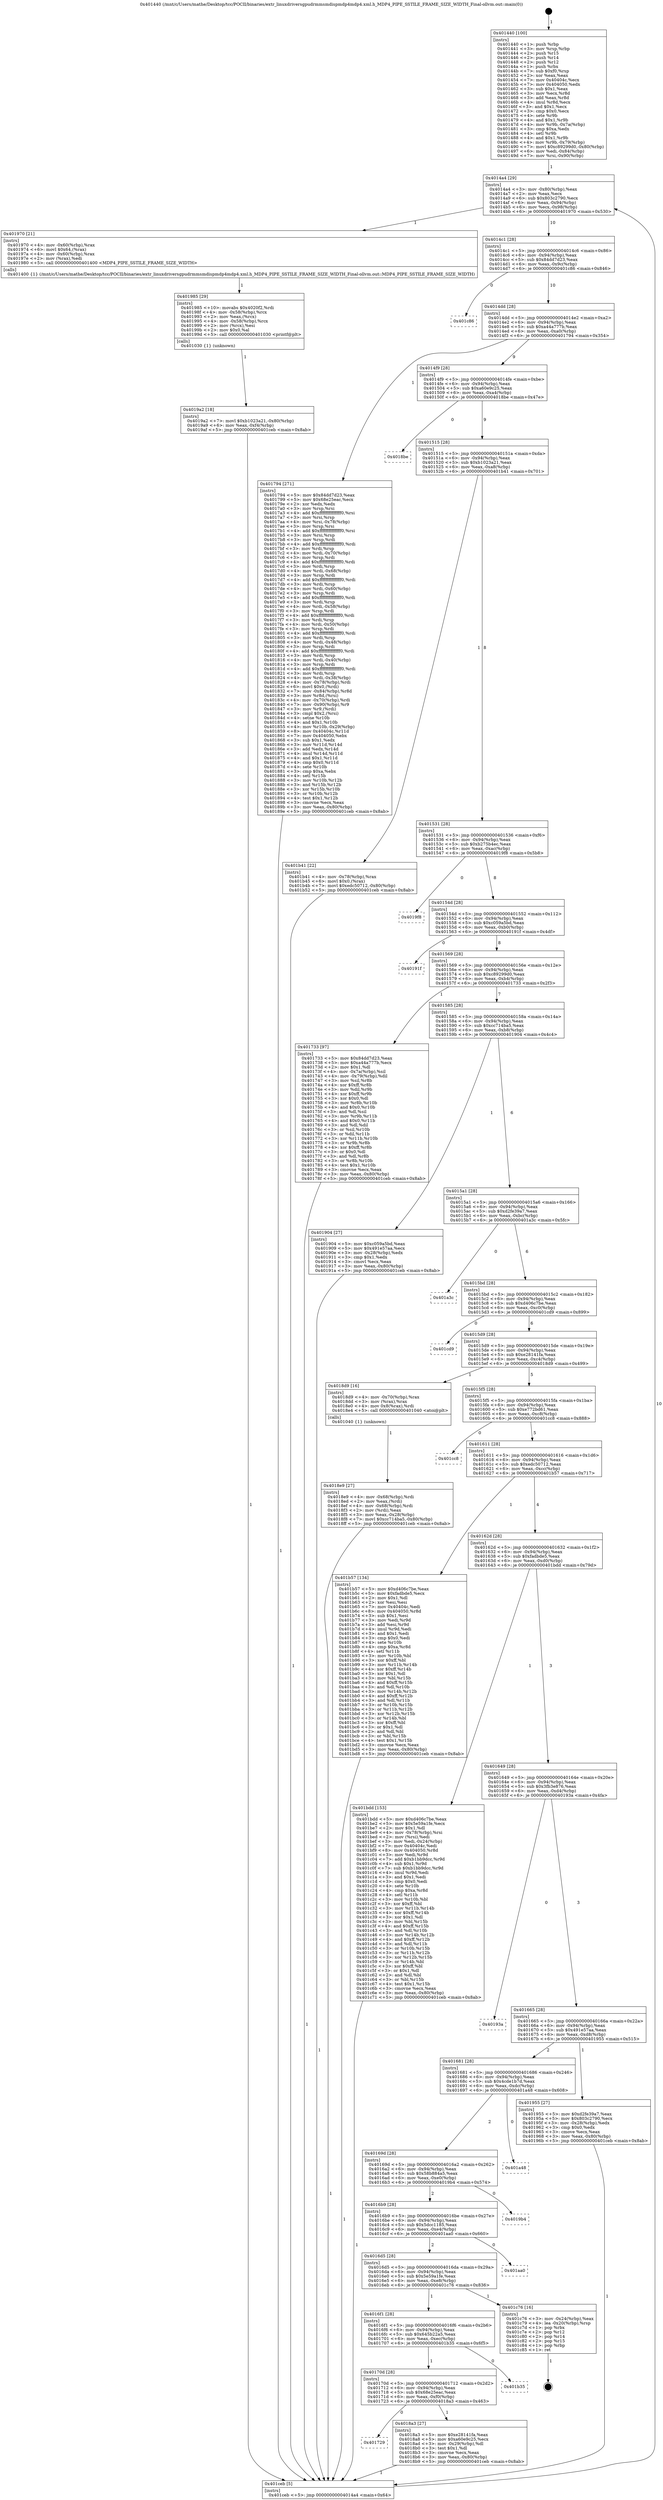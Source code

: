 digraph "0x401440" {
  label = "0x401440 (/mnt/c/Users/mathe/Desktop/tcc/POCII/binaries/extr_linuxdriversgpudrmmsmdispmdp4mdp4.xml.h_MDP4_PIPE_SSTILE_FRAME_SIZE_WIDTH_Final-ollvm.out::main(0))"
  labelloc = "t"
  node[shape=record]

  Entry [label="",width=0.3,height=0.3,shape=circle,fillcolor=black,style=filled]
  "0x4014a4" [label="{
     0x4014a4 [29]\l
     | [instrs]\l
     &nbsp;&nbsp;0x4014a4 \<+3\>: mov -0x80(%rbp),%eax\l
     &nbsp;&nbsp;0x4014a7 \<+2\>: mov %eax,%ecx\l
     &nbsp;&nbsp;0x4014a9 \<+6\>: sub $0x803c2790,%ecx\l
     &nbsp;&nbsp;0x4014af \<+6\>: mov %eax,-0x94(%rbp)\l
     &nbsp;&nbsp;0x4014b5 \<+6\>: mov %ecx,-0x98(%rbp)\l
     &nbsp;&nbsp;0x4014bb \<+6\>: je 0000000000401970 \<main+0x530\>\l
  }"]
  "0x401970" [label="{
     0x401970 [21]\l
     | [instrs]\l
     &nbsp;&nbsp;0x401970 \<+4\>: mov -0x60(%rbp),%rax\l
     &nbsp;&nbsp;0x401974 \<+6\>: movl $0x64,(%rax)\l
     &nbsp;&nbsp;0x40197a \<+4\>: mov -0x60(%rbp),%rax\l
     &nbsp;&nbsp;0x40197e \<+2\>: mov (%rax),%edi\l
     &nbsp;&nbsp;0x401980 \<+5\>: call 0000000000401400 \<MDP4_PIPE_SSTILE_FRAME_SIZE_WIDTH\>\l
     | [calls]\l
     &nbsp;&nbsp;0x401400 \{1\} (/mnt/c/Users/mathe/Desktop/tcc/POCII/binaries/extr_linuxdriversgpudrmmsmdispmdp4mdp4.xml.h_MDP4_PIPE_SSTILE_FRAME_SIZE_WIDTH_Final-ollvm.out::MDP4_PIPE_SSTILE_FRAME_SIZE_WIDTH)\l
  }"]
  "0x4014c1" [label="{
     0x4014c1 [28]\l
     | [instrs]\l
     &nbsp;&nbsp;0x4014c1 \<+5\>: jmp 00000000004014c6 \<main+0x86\>\l
     &nbsp;&nbsp;0x4014c6 \<+6\>: mov -0x94(%rbp),%eax\l
     &nbsp;&nbsp;0x4014cc \<+5\>: sub $0x84dd7d23,%eax\l
     &nbsp;&nbsp;0x4014d1 \<+6\>: mov %eax,-0x9c(%rbp)\l
     &nbsp;&nbsp;0x4014d7 \<+6\>: je 0000000000401c86 \<main+0x846\>\l
  }"]
  Exit [label="",width=0.3,height=0.3,shape=circle,fillcolor=black,style=filled,peripheries=2]
  "0x401c86" [label="{
     0x401c86\l
  }", style=dashed]
  "0x4014dd" [label="{
     0x4014dd [28]\l
     | [instrs]\l
     &nbsp;&nbsp;0x4014dd \<+5\>: jmp 00000000004014e2 \<main+0xa2\>\l
     &nbsp;&nbsp;0x4014e2 \<+6\>: mov -0x94(%rbp),%eax\l
     &nbsp;&nbsp;0x4014e8 \<+5\>: sub $0xa44a777b,%eax\l
     &nbsp;&nbsp;0x4014ed \<+6\>: mov %eax,-0xa0(%rbp)\l
     &nbsp;&nbsp;0x4014f3 \<+6\>: je 0000000000401794 \<main+0x354\>\l
  }"]
  "0x4019a2" [label="{
     0x4019a2 [18]\l
     | [instrs]\l
     &nbsp;&nbsp;0x4019a2 \<+7\>: movl $0xb1023a21,-0x80(%rbp)\l
     &nbsp;&nbsp;0x4019a9 \<+6\>: mov %eax,-0xf4(%rbp)\l
     &nbsp;&nbsp;0x4019af \<+5\>: jmp 0000000000401ceb \<main+0x8ab\>\l
  }"]
  "0x401794" [label="{
     0x401794 [271]\l
     | [instrs]\l
     &nbsp;&nbsp;0x401794 \<+5\>: mov $0x84dd7d23,%eax\l
     &nbsp;&nbsp;0x401799 \<+5\>: mov $0x68e25eac,%ecx\l
     &nbsp;&nbsp;0x40179e \<+2\>: xor %edx,%edx\l
     &nbsp;&nbsp;0x4017a0 \<+3\>: mov %rsp,%rsi\l
     &nbsp;&nbsp;0x4017a3 \<+4\>: add $0xfffffffffffffff0,%rsi\l
     &nbsp;&nbsp;0x4017a7 \<+3\>: mov %rsi,%rsp\l
     &nbsp;&nbsp;0x4017aa \<+4\>: mov %rsi,-0x78(%rbp)\l
     &nbsp;&nbsp;0x4017ae \<+3\>: mov %rsp,%rsi\l
     &nbsp;&nbsp;0x4017b1 \<+4\>: add $0xfffffffffffffff0,%rsi\l
     &nbsp;&nbsp;0x4017b5 \<+3\>: mov %rsi,%rsp\l
     &nbsp;&nbsp;0x4017b8 \<+3\>: mov %rsp,%rdi\l
     &nbsp;&nbsp;0x4017bb \<+4\>: add $0xfffffffffffffff0,%rdi\l
     &nbsp;&nbsp;0x4017bf \<+3\>: mov %rdi,%rsp\l
     &nbsp;&nbsp;0x4017c2 \<+4\>: mov %rdi,-0x70(%rbp)\l
     &nbsp;&nbsp;0x4017c6 \<+3\>: mov %rsp,%rdi\l
     &nbsp;&nbsp;0x4017c9 \<+4\>: add $0xfffffffffffffff0,%rdi\l
     &nbsp;&nbsp;0x4017cd \<+3\>: mov %rdi,%rsp\l
     &nbsp;&nbsp;0x4017d0 \<+4\>: mov %rdi,-0x68(%rbp)\l
     &nbsp;&nbsp;0x4017d4 \<+3\>: mov %rsp,%rdi\l
     &nbsp;&nbsp;0x4017d7 \<+4\>: add $0xfffffffffffffff0,%rdi\l
     &nbsp;&nbsp;0x4017db \<+3\>: mov %rdi,%rsp\l
     &nbsp;&nbsp;0x4017de \<+4\>: mov %rdi,-0x60(%rbp)\l
     &nbsp;&nbsp;0x4017e2 \<+3\>: mov %rsp,%rdi\l
     &nbsp;&nbsp;0x4017e5 \<+4\>: add $0xfffffffffffffff0,%rdi\l
     &nbsp;&nbsp;0x4017e9 \<+3\>: mov %rdi,%rsp\l
     &nbsp;&nbsp;0x4017ec \<+4\>: mov %rdi,-0x58(%rbp)\l
     &nbsp;&nbsp;0x4017f0 \<+3\>: mov %rsp,%rdi\l
     &nbsp;&nbsp;0x4017f3 \<+4\>: add $0xfffffffffffffff0,%rdi\l
     &nbsp;&nbsp;0x4017f7 \<+3\>: mov %rdi,%rsp\l
     &nbsp;&nbsp;0x4017fa \<+4\>: mov %rdi,-0x50(%rbp)\l
     &nbsp;&nbsp;0x4017fe \<+3\>: mov %rsp,%rdi\l
     &nbsp;&nbsp;0x401801 \<+4\>: add $0xfffffffffffffff0,%rdi\l
     &nbsp;&nbsp;0x401805 \<+3\>: mov %rdi,%rsp\l
     &nbsp;&nbsp;0x401808 \<+4\>: mov %rdi,-0x48(%rbp)\l
     &nbsp;&nbsp;0x40180c \<+3\>: mov %rsp,%rdi\l
     &nbsp;&nbsp;0x40180f \<+4\>: add $0xfffffffffffffff0,%rdi\l
     &nbsp;&nbsp;0x401813 \<+3\>: mov %rdi,%rsp\l
     &nbsp;&nbsp;0x401816 \<+4\>: mov %rdi,-0x40(%rbp)\l
     &nbsp;&nbsp;0x40181a \<+3\>: mov %rsp,%rdi\l
     &nbsp;&nbsp;0x40181d \<+4\>: add $0xfffffffffffffff0,%rdi\l
     &nbsp;&nbsp;0x401821 \<+3\>: mov %rdi,%rsp\l
     &nbsp;&nbsp;0x401824 \<+4\>: mov %rdi,-0x38(%rbp)\l
     &nbsp;&nbsp;0x401828 \<+4\>: mov -0x78(%rbp),%rdi\l
     &nbsp;&nbsp;0x40182c \<+6\>: movl $0x0,(%rdi)\l
     &nbsp;&nbsp;0x401832 \<+7\>: mov -0x84(%rbp),%r8d\l
     &nbsp;&nbsp;0x401839 \<+3\>: mov %r8d,(%rsi)\l
     &nbsp;&nbsp;0x40183c \<+4\>: mov -0x70(%rbp),%rdi\l
     &nbsp;&nbsp;0x401840 \<+7\>: mov -0x90(%rbp),%r9\l
     &nbsp;&nbsp;0x401847 \<+3\>: mov %r9,(%rdi)\l
     &nbsp;&nbsp;0x40184a \<+3\>: cmpl $0x2,(%rsi)\l
     &nbsp;&nbsp;0x40184d \<+4\>: setne %r10b\l
     &nbsp;&nbsp;0x401851 \<+4\>: and $0x1,%r10b\l
     &nbsp;&nbsp;0x401855 \<+4\>: mov %r10b,-0x29(%rbp)\l
     &nbsp;&nbsp;0x401859 \<+8\>: mov 0x40404c,%r11d\l
     &nbsp;&nbsp;0x401861 \<+7\>: mov 0x404050,%ebx\l
     &nbsp;&nbsp;0x401868 \<+3\>: sub $0x1,%edx\l
     &nbsp;&nbsp;0x40186b \<+3\>: mov %r11d,%r14d\l
     &nbsp;&nbsp;0x40186e \<+3\>: add %edx,%r14d\l
     &nbsp;&nbsp;0x401871 \<+4\>: imul %r14d,%r11d\l
     &nbsp;&nbsp;0x401875 \<+4\>: and $0x1,%r11d\l
     &nbsp;&nbsp;0x401879 \<+4\>: cmp $0x0,%r11d\l
     &nbsp;&nbsp;0x40187d \<+4\>: sete %r10b\l
     &nbsp;&nbsp;0x401881 \<+3\>: cmp $0xa,%ebx\l
     &nbsp;&nbsp;0x401884 \<+4\>: setl %r15b\l
     &nbsp;&nbsp;0x401888 \<+3\>: mov %r10b,%r12b\l
     &nbsp;&nbsp;0x40188b \<+3\>: and %r15b,%r12b\l
     &nbsp;&nbsp;0x40188e \<+3\>: xor %r15b,%r10b\l
     &nbsp;&nbsp;0x401891 \<+3\>: or %r10b,%r12b\l
     &nbsp;&nbsp;0x401894 \<+4\>: test $0x1,%r12b\l
     &nbsp;&nbsp;0x401898 \<+3\>: cmovne %ecx,%eax\l
     &nbsp;&nbsp;0x40189b \<+3\>: mov %eax,-0x80(%rbp)\l
     &nbsp;&nbsp;0x40189e \<+5\>: jmp 0000000000401ceb \<main+0x8ab\>\l
  }"]
  "0x4014f9" [label="{
     0x4014f9 [28]\l
     | [instrs]\l
     &nbsp;&nbsp;0x4014f9 \<+5\>: jmp 00000000004014fe \<main+0xbe\>\l
     &nbsp;&nbsp;0x4014fe \<+6\>: mov -0x94(%rbp),%eax\l
     &nbsp;&nbsp;0x401504 \<+5\>: sub $0xa60e9c25,%eax\l
     &nbsp;&nbsp;0x401509 \<+6\>: mov %eax,-0xa4(%rbp)\l
     &nbsp;&nbsp;0x40150f \<+6\>: je 00000000004018be \<main+0x47e\>\l
  }"]
  "0x401985" [label="{
     0x401985 [29]\l
     | [instrs]\l
     &nbsp;&nbsp;0x401985 \<+10\>: movabs $0x4020f2,%rdi\l
     &nbsp;&nbsp;0x40198f \<+4\>: mov -0x58(%rbp),%rcx\l
     &nbsp;&nbsp;0x401993 \<+2\>: mov %eax,(%rcx)\l
     &nbsp;&nbsp;0x401995 \<+4\>: mov -0x58(%rbp),%rcx\l
     &nbsp;&nbsp;0x401999 \<+2\>: mov (%rcx),%esi\l
     &nbsp;&nbsp;0x40199b \<+2\>: mov $0x0,%al\l
     &nbsp;&nbsp;0x40199d \<+5\>: call 0000000000401030 \<printf@plt\>\l
     | [calls]\l
     &nbsp;&nbsp;0x401030 \{1\} (unknown)\l
  }"]
  "0x4018be" [label="{
     0x4018be\l
  }", style=dashed]
  "0x401515" [label="{
     0x401515 [28]\l
     | [instrs]\l
     &nbsp;&nbsp;0x401515 \<+5\>: jmp 000000000040151a \<main+0xda\>\l
     &nbsp;&nbsp;0x40151a \<+6\>: mov -0x94(%rbp),%eax\l
     &nbsp;&nbsp;0x401520 \<+5\>: sub $0xb1023a21,%eax\l
     &nbsp;&nbsp;0x401525 \<+6\>: mov %eax,-0xa8(%rbp)\l
     &nbsp;&nbsp;0x40152b \<+6\>: je 0000000000401b41 \<main+0x701\>\l
  }"]
  "0x4018e9" [label="{
     0x4018e9 [27]\l
     | [instrs]\l
     &nbsp;&nbsp;0x4018e9 \<+4\>: mov -0x68(%rbp),%rdi\l
     &nbsp;&nbsp;0x4018ed \<+2\>: mov %eax,(%rdi)\l
     &nbsp;&nbsp;0x4018ef \<+4\>: mov -0x68(%rbp),%rdi\l
     &nbsp;&nbsp;0x4018f3 \<+2\>: mov (%rdi),%eax\l
     &nbsp;&nbsp;0x4018f5 \<+3\>: mov %eax,-0x28(%rbp)\l
     &nbsp;&nbsp;0x4018f8 \<+7\>: movl $0xcc714ba5,-0x80(%rbp)\l
     &nbsp;&nbsp;0x4018ff \<+5\>: jmp 0000000000401ceb \<main+0x8ab\>\l
  }"]
  "0x401b41" [label="{
     0x401b41 [22]\l
     | [instrs]\l
     &nbsp;&nbsp;0x401b41 \<+4\>: mov -0x78(%rbp),%rax\l
     &nbsp;&nbsp;0x401b45 \<+6\>: movl $0x0,(%rax)\l
     &nbsp;&nbsp;0x401b4b \<+7\>: movl $0xedc50712,-0x80(%rbp)\l
     &nbsp;&nbsp;0x401b52 \<+5\>: jmp 0000000000401ceb \<main+0x8ab\>\l
  }"]
  "0x401531" [label="{
     0x401531 [28]\l
     | [instrs]\l
     &nbsp;&nbsp;0x401531 \<+5\>: jmp 0000000000401536 \<main+0xf6\>\l
     &nbsp;&nbsp;0x401536 \<+6\>: mov -0x94(%rbp),%eax\l
     &nbsp;&nbsp;0x40153c \<+5\>: sub $0xb275b4ec,%eax\l
     &nbsp;&nbsp;0x401541 \<+6\>: mov %eax,-0xac(%rbp)\l
     &nbsp;&nbsp;0x401547 \<+6\>: je 00000000004019f8 \<main+0x5b8\>\l
  }"]
  "0x401729" [label="{
     0x401729\l
  }", style=dashed]
  "0x4019f8" [label="{
     0x4019f8\l
  }", style=dashed]
  "0x40154d" [label="{
     0x40154d [28]\l
     | [instrs]\l
     &nbsp;&nbsp;0x40154d \<+5\>: jmp 0000000000401552 \<main+0x112\>\l
     &nbsp;&nbsp;0x401552 \<+6\>: mov -0x94(%rbp),%eax\l
     &nbsp;&nbsp;0x401558 \<+5\>: sub $0xc059a5bd,%eax\l
     &nbsp;&nbsp;0x40155d \<+6\>: mov %eax,-0xb0(%rbp)\l
     &nbsp;&nbsp;0x401563 \<+6\>: je 000000000040191f \<main+0x4df\>\l
  }"]
  "0x4018a3" [label="{
     0x4018a3 [27]\l
     | [instrs]\l
     &nbsp;&nbsp;0x4018a3 \<+5\>: mov $0xe28141fa,%eax\l
     &nbsp;&nbsp;0x4018a8 \<+5\>: mov $0xa60e9c25,%ecx\l
     &nbsp;&nbsp;0x4018ad \<+3\>: mov -0x29(%rbp),%dl\l
     &nbsp;&nbsp;0x4018b0 \<+3\>: test $0x1,%dl\l
     &nbsp;&nbsp;0x4018b3 \<+3\>: cmovne %ecx,%eax\l
     &nbsp;&nbsp;0x4018b6 \<+3\>: mov %eax,-0x80(%rbp)\l
     &nbsp;&nbsp;0x4018b9 \<+5\>: jmp 0000000000401ceb \<main+0x8ab\>\l
  }"]
  "0x40191f" [label="{
     0x40191f\l
  }", style=dashed]
  "0x401569" [label="{
     0x401569 [28]\l
     | [instrs]\l
     &nbsp;&nbsp;0x401569 \<+5\>: jmp 000000000040156e \<main+0x12e\>\l
     &nbsp;&nbsp;0x40156e \<+6\>: mov -0x94(%rbp),%eax\l
     &nbsp;&nbsp;0x401574 \<+5\>: sub $0xc89299d0,%eax\l
     &nbsp;&nbsp;0x401579 \<+6\>: mov %eax,-0xb4(%rbp)\l
     &nbsp;&nbsp;0x40157f \<+6\>: je 0000000000401733 \<main+0x2f3\>\l
  }"]
  "0x40170d" [label="{
     0x40170d [28]\l
     | [instrs]\l
     &nbsp;&nbsp;0x40170d \<+5\>: jmp 0000000000401712 \<main+0x2d2\>\l
     &nbsp;&nbsp;0x401712 \<+6\>: mov -0x94(%rbp),%eax\l
     &nbsp;&nbsp;0x401718 \<+5\>: sub $0x68e25eac,%eax\l
     &nbsp;&nbsp;0x40171d \<+6\>: mov %eax,-0xf0(%rbp)\l
     &nbsp;&nbsp;0x401723 \<+6\>: je 00000000004018a3 \<main+0x463\>\l
  }"]
  "0x401733" [label="{
     0x401733 [97]\l
     | [instrs]\l
     &nbsp;&nbsp;0x401733 \<+5\>: mov $0x84dd7d23,%eax\l
     &nbsp;&nbsp;0x401738 \<+5\>: mov $0xa44a777b,%ecx\l
     &nbsp;&nbsp;0x40173d \<+2\>: mov $0x1,%dl\l
     &nbsp;&nbsp;0x40173f \<+4\>: mov -0x7a(%rbp),%sil\l
     &nbsp;&nbsp;0x401743 \<+4\>: mov -0x79(%rbp),%dil\l
     &nbsp;&nbsp;0x401747 \<+3\>: mov %sil,%r8b\l
     &nbsp;&nbsp;0x40174a \<+4\>: xor $0xff,%r8b\l
     &nbsp;&nbsp;0x40174e \<+3\>: mov %dil,%r9b\l
     &nbsp;&nbsp;0x401751 \<+4\>: xor $0xff,%r9b\l
     &nbsp;&nbsp;0x401755 \<+3\>: xor $0x0,%dl\l
     &nbsp;&nbsp;0x401758 \<+3\>: mov %r8b,%r10b\l
     &nbsp;&nbsp;0x40175b \<+4\>: and $0x0,%r10b\l
     &nbsp;&nbsp;0x40175f \<+3\>: and %dl,%sil\l
     &nbsp;&nbsp;0x401762 \<+3\>: mov %r9b,%r11b\l
     &nbsp;&nbsp;0x401765 \<+4\>: and $0x0,%r11b\l
     &nbsp;&nbsp;0x401769 \<+3\>: and %dl,%dil\l
     &nbsp;&nbsp;0x40176c \<+3\>: or %sil,%r10b\l
     &nbsp;&nbsp;0x40176f \<+3\>: or %dil,%r11b\l
     &nbsp;&nbsp;0x401772 \<+3\>: xor %r11b,%r10b\l
     &nbsp;&nbsp;0x401775 \<+3\>: or %r9b,%r8b\l
     &nbsp;&nbsp;0x401778 \<+4\>: xor $0xff,%r8b\l
     &nbsp;&nbsp;0x40177c \<+3\>: or $0x0,%dl\l
     &nbsp;&nbsp;0x40177f \<+3\>: and %dl,%r8b\l
     &nbsp;&nbsp;0x401782 \<+3\>: or %r8b,%r10b\l
     &nbsp;&nbsp;0x401785 \<+4\>: test $0x1,%r10b\l
     &nbsp;&nbsp;0x401789 \<+3\>: cmovne %ecx,%eax\l
     &nbsp;&nbsp;0x40178c \<+3\>: mov %eax,-0x80(%rbp)\l
     &nbsp;&nbsp;0x40178f \<+5\>: jmp 0000000000401ceb \<main+0x8ab\>\l
  }"]
  "0x401585" [label="{
     0x401585 [28]\l
     | [instrs]\l
     &nbsp;&nbsp;0x401585 \<+5\>: jmp 000000000040158a \<main+0x14a\>\l
     &nbsp;&nbsp;0x40158a \<+6\>: mov -0x94(%rbp),%eax\l
     &nbsp;&nbsp;0x401590 \<+5\>: sub $0xcc714ba5,%eax\l
     &nbsp;&nbsp;0x401595 \<+6\>: mov %eax,-0xb8(%rbp)\l
     &nbsp;&nbsp;0x40159b \<+6\>: je 0000000000401904 \<main+0x4c4\>\l
  }"]
  "0x401ceb" [label="{
     0x401ceb [5]\l
     | [instrs]\l
     &nbsp;&nbsp;0x401ceb \<+5\>: jmp 00000000004014a4 \<main+0x64\>\l
  }"]
  "0x401440" [label="{
     0x401440 [100]\l
     | [instrs]\l
     &nbsp;&nbsp;0x401440 \<+1\>: push %rbp\l
     &nbsp;&nbsp;0x401441 \<+3\>: mov %rsp,%rbp\l
     &nbsp;&nbsp;0x401444 \<+2\>: push %r15\l
     &nbsp;&nbsp;0x401446 \<+2\>: push %r14\l
     &nbsp;&nbsp;0x401448 \<+2\>: push %r12\l
     &nbsp;&nbsp;0x40144a \<+1\>: push %rbx\l
     &nbsp;&nbsp;0x40144b \<+7\>: sub $0xf0,%rsp\l
     &nbsp;&nbsp;0x401452 \<+2\>: xor %eax,%eax\l
     &nbsp;&nbsp;0x401454 \<+7\>: mov 0x40404c,%ecx\l
     &nbsp;&nbsp;0x40145b \<+7\>: mov 0x404050,%edx\l
     &nbsp;&nbsp;0x401462 \<+3\>: sub $0x1,%eax\l
     &nbsp;&nbsp;0x401465 \<+3\>: mov %ecx,%r8d\l
     &nbsp;&nbsp;0x401468 \<+3\>: add %eax,%r8d\l
     &nbsp;&nbsp;0x40146b \<+4\>: imul %r8d,%ecx\l
     &nbsp;&nbsp;0x40146f \<+3\>: and $0x1,%ecx\l
     &nbsp;&nbsp;0x401472 \<+3\>: cmp $0x0,%ecx\l
     &nbsp;&nbsp;0x401475 \<+4\>: sete %r9b\l
     &nbsp;&nbsp;0x401479 \<+4\>: and $0x1,%r9b\l
     &nbsp;&nbsp;0x40147d \<+4\>: mov %r9b,-0x7a(%rbp)\l
     &nbsp;&nbsp;0x401481 \<+3\>: cmp $0xa,%edx\l
     &nbsp;&nbsp;0x401484 \<+4\>: setl %r9b\l
     &nbsp;&nbsp;0x401488 \<+4\>: and $0x1,%r9b\l
     &nbsp;&nbsp;0x40148c \<+4\>: mov %r9b,-0x79(%rbp)\l
     &nbsp;&nbsp;0x401490 \<+7\>: movl $0xc89299d0,-0x80(%rbp)\l
     &nbsp;&nbsp;0x401497 \<+6\>: mov %edi,-0x84(%rbp)\l
     &nbsp;&nbsp;0x40149d \<+7\>: mov %rsi,-0x90(%rbp)\l
  }"]
  "0x401b35" [label="{
     0x401b35\l
  }", style=dashed]
  "0x4016f1" [label="{
     0x4016f1 [28]\l
     | [instrs]\l
     &nbsp;&nbsp;0x4016f1 \<+5\>: jmp 00000000004016f6 \<main+0x2b6\>\l
     &nbsp;&nbsp;0x4016f6 \<+6\>: mov -0x94(%rbp),%eax\l
     &nbsp;&nbsp;0x4016fc \<+5\>: sub $0x645b22a5,%eax\l
     &nbsp;&nbsp;0x401701 \<+6\>: mov %eax,-0xec(%rbp)\l
     &nbsp;&nbsp;0x401707 \<+6\>: je 0000000000401b35 \<main+0x6f5\>\l
  }"]
  "0x401904" [label="{
     0x401904 [27]\l
     | [instrs]\l
     &nbsp;&nbsp;0x401904 \<+5\>: mov $0xc059a5bd,%eax\l
     &nbsp;&nbsp;0x401909 \<+5\>: mov $0x491e57aa,%ecx\l
     &nbsp;&nbsp;0x40190e \<+3\>: mov -0x28(%rbp),%edx\l
     &nbsp;&nbsp;0x401911 \<+3\>: cmp $0x1,%edx\l
     &nbsp;&nbsp;0x401914 \<+3\>: cmovl %ecx,%eax\l
     &nbsp;&nbsp;0x401917 \<+3\>: mov %eax,-0x80(%rbp)\l
     &nbsp;&nbsp;0x40191a \<+5\>: jmp 0000000000401ceb \<main+0x8ab\>\l
  }"]
  "0x4015a1" [label="{
     0x4015a1 [28]\l
     | [instrs]\l
     &nbsp;&nbsp;0x4015a1 \<+5\>: jmp 00000000004015a6 \<main+0x166\>\l
     &nbsp;&nbsp;0x4015a6 \<+6\>: mov -0x94(%rbp),%eax\l
     &nbsp;&nbsp;0x4015ac \<+5\>: sub $0xd2fe39a7,%eax\l
     &nbsp;&nbsp;0x4015b1 \<+6\>: mov %eax,-0xbc(%rbp)\l
     &nbsp;&nbsp;0x4015b7 \<+6\>: je 0000000000401a3c \<main+0x5fc\>\l
  }"]
  "0x401c76" [label="{
     0x401c76 [16]\l
     | [instrs]\l
     &nbsp;&nbsp;0x401c76 \<+3\>: mov -0x24(%rbp),%eax\l
     &nbsp;&nbsp;0x401c79 \<+4\>: lea -0x20(%rbp),%rsp\l
     &nbsp;&nbsp;0x401c7d \<+1\>: pop %rbx\l
     &nbsp;&nbsp;0x401c7e \<+2\>: pop %r12\l
     &nbsp;&nbsp;0x401c80 \<+2\>: pop %r14\l
     &nbsp;&nbsp;0x401c82 \<+2\>: pop %r15\l
     &nbsp;&nbsp;0x401c84 \<+1\>: pop %rbp\l
     &nbsp;&nbsp;0x401c85 \<+1\>: ret\l
  }"]
  "0x401a3c" [label="{
     0x401a3c\l
  }", style=dashed]
  "0x4015bd" [label="{
     0x4015bd [28]\l
     | [instrs]\l
     &nbsp;&nbsp;0x4015bd \<+5\>: jmp 00000000004015c2 \<main+0x182\>\l
     &nbsp;&nbsp;0x4015c2 \<+6\>: mov -0x94(%rbp),%eax\l
     &nbsp;&nbsp;0x4015c8 \<+5\>: sub $0xd406c7be,%eax\l
     &nbsp;&nbsp;0x4015cd \<+6\>: mov %eax,-0xc0(%rbp)\l
     &nbsp;&nbsp;0x4015d3 \<+6\>: je 0000000000401cd9 \<main+0x899\>\l
  }"]
  "0x4016d5" [label="{
     0x4016d5 [28]\l
     | [instrs]\l
     &nbsp;&nbsp;0x4016d5 \<+5\>: jmp 00000000004016da \<main+0x29a\>\l
     &nbsp;&nbsp;0x4016da \<+6\>: mov -0x94(%rbp),%eax\l
     &nbsp;&nbsp;0x4016e0 \<+5\>: sub $0x5e59a1fe,%eax\l
     &nbsp;&nbsp;0x4016e5 \<+6\>: mov %eax,-0xe8(%rbp)\l
     &nbsp;&nbsp;0x4016eb \<+6\>: je 0000000000401c76 \<main+0x836\>\l
  }"]
  "0x401cd9" [label="{
     0x401cd9\l
  }", style=dashed]
  "0x4015d9" [label="{
     0x4015d9 [28]\l
     | [instrs]\l
     &nbsp;&nbsp;0x4015d9 \<+5\>: jmp 00000000004015de \<main+0x19e\>\l
     &nbsp;&nbsp;0x4015de \<+6\>: mov -0x94(%rbp),%eax\l
     &nbsp;&nbsp;0x4015e4 \<+5\>: sub $0xe28141fa,%eax\l
     &nbsp;&nbsp;0x4015e9 \<+6\>: mov %eax,-0xc4(%rbp)\l
     &nbsp;&nbsp;0x4015ef \<+6\>: je 00000000004018d9 \<main+0x499\>\l
  }"]
  "0x401aa0" [label="{
     0x401aa0\l
  }", style=dashed]
  "0x4018d9" [label="{
     0x4018d9 [16]\l
     | [instrs]\l
     &nbsp;&nbsp;0x4018d9 \<+4\>: mov -0x70(%rbp),%rax\l
     &nbsp;&nbsp;0x4018dd \<+3\>: mov (%rax),%rax\l
     &nbsp;&nbsp;0x4018e0 \<+4\>: mov 0x8(%rax),%rdi\l
     &nbsp;&nbsp;0x4018e4 \<+5\>: call 0000000000401040 \<atoi@plt\>\l
     | [calls]\l
     &nbsp;&nbsp;0x401040 \{1\} (unknown)\l
  }"]
  "0x4015f5" [label="{
     0x4015f5 [28]\l
     | [instrs]\l
     &nbsp;&nbsp;0x4015f5 \<+5\>: jmp 00000000004015fa \<main+0x1ba\>\l
     &nbsp;&nbsp;0x4015fa \<+6\>: mov -0x94(%rbp),%eax\l
     &nbsp;&nbsp;0x401600 \<+5\>: sub $0xe772bd61,%eax\l
     &nbsp;&nbsp;0x401605 \<+6\>: mov %eax,-0xc8(%rbp)\l
     &nbsp;&nbsp;0x40160b \<+6\>: je 0000000000401cc8 \<main+0x888\>\l
  }"]
  "0x4016b9" [label="{
     0x4016b9 [28]\l
     | [instrs]\l
     &nbsp;&nbsp;0x4016b9 \<+5\>: jmp 00000000004016be \<main+0x27e\>\l
     &nbsp;&nbsp;0x4016be \<+6\>: mov -0x94(%rbp),%eax\l
     &nbsp;&nbsp;0x4016c4 \<+5\>: sub $0x5dcc1185,%eax\l
     &nbsp;&nbsp;0x4016c9 \<+6\>: mov %eax,-0xe4(%rbp)\l
     &nbsp;&nbsp;0x4016cf \<+6\>: je 0000000000401aa0 \<main+0x660\>\l
  }"]
  "0x401cc8" [label="{
     0x401cc8\l
  }", style=dashed]
  "0x401611" [label="{
     0x401611 [28]\l
     | [instrs]\l
     &nbsp;&nbsp;0x401611 \<+5\>: jmp 0000000000401616 \<main+0x1d6\>\l
     &nbsp;&nbsp;0x401616 \<+6\>: mov -0x94(%rbp),%eax\l
     &nbsp;&nbsp;0x40161c \<+5\>: sub $0xedc50712,%eax\l
     &nbsp;&nbsp;0x401621 \<+6\>: mov %eax,-0xcc(%rbp)\l
     &nbsp;&nbsp;0x401627 \<+6\>: je 0000000000401b57 \<main+0x717\>\l
  }"]
  "0x4019b4" [label="{
     0x4019b4\l
  }", style=dashed]
  "0x401b57" [label="{
     0x401b57 [134]\l
     | [instrs]\l
     &nbsp;&nbsp;0x401b57 \<+5\>: mov $0xd406c7be,%eax\l
     &nbsp;&nbsp;0x401b5c \<+5\>: mov $0xfadbde5,%ecx\l
     &nbsp;&nbsp;0x401b61 \<+2\>: mov $0x1,%dl\l
     &nbsp;&nbsp;0x401b63 \<+2\>: xor %esi,%esi\l
     &nbsp;&nbsp;0x401b65 \<+7\>: mov 0x40404c,%edi\l
     &nbsp;&nbsp;0x401b6c \<+8\>: mov 0x404050,%r8d\l
     &nbsp;&nbsp;0x401b74 \<+3\>: sub $0x1,%esi\l
     &nbsp;&nbsp;0x401b77 \<+3\>: mov %edi,%r9d\l
     &nbsp;&nbsp;0x401b7a \<+3\>: add %esi,%r9d\l
     &nbsp;&nbsp;0x401b7d \<+4\>: imul %r9d,%edi\l
     &nbsp;&nbsp;0x401b81 \<+3\>: and $0x1,%edi\l
     &nbsp;&nbsp;0x401b84 \<+3\>: cmp $0x0,%edi\l
     &nbsp;&nbsp;0x401b87 \<+4\>: sete %r10b\l
     &nbsp;&nbsp;0x401b8b \<+4\>: cmp $0xa,%r8d\l
     &nbsp;&nbsp;0x401b8f \<+4\>: setl %r11b\l
     &nbsp;&nbsp;0x401b93 \<+3\>: mov %r10b,%bl\l
     &nbsp;&nbsp;0x401b96 \<+3\>: xor $0xff,%bl\l
     &nbsp;&nbsp;0x401b99 \<+3\>: mov %r11b,%r14b\l
     &nbsp;&nbsp;0x401b9c \<+4\>: xor $0xff,%r14b\l
     &nbsp;&nbsp;0x401ba0 \<+3\>: xor $0x1,%dl\l
     &nbsp;&nbsp;0x401ba3 \<+3\>: mov %bl,%r15b\l
     &nbsp;&nbsp;0x401ba6 \<+4\>: and $0xff,%r15b\l
     &nbsp;&nbsp;0x401baa \<+3\>: and %dl,%r10b\l
     &nbsp;&nbsp;0x401bad \<+3\>: mov %r14b,%r12b\l
     &nbsp;&nbsp;0x401bb0 \<+4\>: and $0xff,%r12b\l
     &nbsp;&nbsp;0x401bb4 \<+3\>: and %dl,%r11b\l
     &nbsp;&nbsp;0x401bb7 \<+3\>: or %r10b,%r15b\l
     &nbsp;&nbsp;0x401bba \<+3\>: or %r11b,%r12b\l
     &nbsp;&nbsp;0x401bbd \<+3\>: xor %r12b,%r15b\l
     &nbsp;&nbsp;0x401bc0 \<+3\>: or %r14b,%bl\l
     &nbsp;&nbsp;0x401bc3 \<+3\>: xor $0xff,%bl\l
     &nbsp;&nbsp;0x401bc6 \<+3\>: or $0x1,%dl\l
     &nbsp;&nbsp;0x401bc9 \<+2\>: and %dl,%bl\l
     &nbsp;&nbsp;0x401bcb \<+3\>: or %bl,%r15b\l
     &nbsp;&nbsp;0x401bce \<+4\>: test $0x1,%r15b\l
     &nbsp;&nbsp;0x401bd2 \<+3\>: cmovne %ecx,%eax\l
     &nbsp;&nbsp;0x401bd5 \<+3\>: mov %eax,-0x80(%rbp)\l
     &nbsp;&nbsp;0x401bd8 \<+5\>: jmp 0000000000401ceb \<main+0x8ab\>\l
  }"]
  "0x40162d" [label="{
     0x40162d [28]\l
     | [instrs]\l
     &nbsp;&nbsp;0x40162d \<+5\>: jmp 0000000000401632 \<main+0x1f2\>\l
     &nbsp;&nbsp;0x401632 \<+6\>: mov -0x94(%rbp),%eax\l
     &nbsp;&nbsp;0x401638 \<+5\>: sub $0xfadbde5,%eax\l
     &nbsp;&nbsp;0x40163d \<+6\>: mov %eax,-0xd0(%rbp)\l
     &nbsp;&nbsp;0x401643 \<+6\>: je 0000000000401bdd \<main+0x79d\>\l
  }"]
  "0x40169d" [label="{
     0x40169d [28]\l
     | [instrs]\l
     &nbsp;&nbsp;0x40169d \<+5\>: jmp 00000000004016a2 \<main+0x262\>\l
     &nbsp;&nbsp;0x4016a2 \<+6\>: mov -0x94(%rbp),%eax\l
     &nbsp;&nbsp;0x4016a8 \<+5\>: sub $0x58b884a5,%eax\l
     &nbsp;&nbsp;0x4016ad \<+6\>: mov %eax,-0xe0(%rbp)\l
     &nbsp;&nbsp;0x4016b3 \<+6\>: je 00000000004019b4 \<main+0x574\>\l
  }"]
  "0x401bdd" [label="{
     0x401bdd [153]\l
     | [instrs]\l
     &nbsp;&nbsp;0x401bdd \<+5\>: mov $0xd406c7be,%eax\l
     &nbsp;&nbsp;0x401be2 \<+5\>: mov $0x5e59a1fe,%ecx\l
     &nbsp;&nbsp;0x401be7 \<+2\>: mov $0x1,%dl\l
     &nbsp;&nbsp;0x401be9 \<+4\>: mov -0x78(%rbp),%rsi\l
     &nbsp;&nbsp;0x401bed \<+2\>: mov (%rsi),%edi\l
     &nbsp;&nbsp;0x401bef \<+3\>: mov %edi,-0x24(%rbp)\l
     &nbsp;&nbsp;0x401bf2 \<+7\>: mov 0x40404c,%edi\l
     &nbsp;&nbsp;0x401bf9 \<+8\>: mov 0x404050,%r8d\l
     &nbsp;&nbsp;0x401c01 \<+3\>: mov %edi,%r9d\l
     &nbsp;&nbsp;0x401c04 \<+7\>: add $0xb1bb9dcc,%r9d\l
     &nbsp;&nbsp;0x401c0b \<+4\>: sub $0x1,%r9d\l
     &nbsp;&nbsp;0x401c0f \<+7\>: sub $0xb1bb9dcc,%r9d\l
     &nbsp;&nbsp;0x401c16 \<+4\>: imul %r9d,%edi\l
     &nbsp;&nbsp;0x401c1a \<+3\>: and $0x1,%edi\l
     &nbsp;&nbsp;0x401c1d \<+3\>: cmp $0x0,%edi\l
     &nbsp;&nbsp;0x401c20 \<+4\>: sete %r10b\l
     &nbsp;&nbsp;0x401c24 \<+4\>: cmp $0xa,%r8d\l
     &nbsp;&nbsp;0x401c28 \<+4\>: setl %r11b\l
     &nbsp;&nbsp;0x401c2c \<+3\>: mov %r10b,%bl\l
     &nbsp;&nbsp;0x401c2f \<+3\>: xor $0xff,%bl\l
     &nbsp;&nbsp;0x401c32 \<+3\>: mov %r11b,%r14b\l
     &nbsp;&nbsp;0x401c35 \<+4\>: xor $0xff,%r14b\l
     &nbsp;&nbsp;0x401c39 \<+3\>: xor $0x1,%dl\l
     &nbsp;&nbsp;0x401c3c \<+3\>: mov %bl,%r15b\l
     &nbsp;&nbsp;0x401c3f \<+4\>: and $0xff,%r15b\l
     &nbsp;&nbsp;0x401c43 \<+3\>: and %dl,%r10b\l
     &nbsp;&nbsp;0x401c46 \<+3\>: mov %r14b,%r12b\l
     &nbsp;&nbsp;0x401c49 \<+4\>: and $0xff,%r12b\l
     &nbsp;&nbsp;0x401c4d \<+3\>: and %dl,%r11b\l
     &nbsp;&nbsp;0x401c50 \<+3\>: or %r10b,%r15b\l
     &nbsp;&nbsp;0x401c53 \<+3\>: or %r11b,%r12b\l
     &nbsp;&nbsp;0x401c56 \<+3\>: xor %r12b,%r15b\l
     &nbsp;&nbsp;0x401c59 \<+3\>: or %r14b,%bl\l
     &nbsp;&nbsp;0x401c5c \<+3\>: xor $0xff,%bl\l
     &nbsp;&nbsp;0x401c5f \<+3\>: or $0x1,%dl\l
     &nbsp;&nbsp;0x401c62 \<+2\>: and %dl,%bl\l
     &nbsp;&nbsp;0x401c64 \<+3\>: or %bl,%r15b\l
     &nbsp;&nbsp;0x401c67 \<+4\>: test $0x1,%r15b\l
     &nbsp;&nbsp;0x401c6b \<+3\>: cmovne %ecx,%eax\l
     &nbsp;&nbsp;0x401c6e \<+3\>: mov %eax,-0x80(%rbp)\l
     &nbsp;&nbsp;0x401c71 \<+5\>: jmp 0000000000401ceb \<main+0x8ab\>\l
  }"]
  "0x401649" [label="{
     0x401649 [28]\l
     | [instrs]\l
     &nbsp;&nbsp;0x401649 \<+5\>: jmp 000000000040164e \<main+0x20e\>\l
     &nbsp;&nbsp;0x40164e \<+6\>: mov -0x94(%rbp),%eax\l
     &nbsp;&nbsp;0x401654 \<+5\>: sub $0x3fb3e876,%eax\l
     &nbsp;&nbsp;0x401659 \<+6\>: mov %eax,-0xd4(%rbp)\l
     &nbsp;&nbsp;0x40165f \<+6\>: je 000000000040193a \<main+0x4fa\>\l
  }"]
  "0x401a48" [label="{
     0x401a48\l
  }", style=dashed]
  "0x40193a" [label="{
     0x40193a\l
  }", style=dashed]
  "0x401665" [label="{
     0x401665 [28]\l
     | [instrs]\l
     &nbsp;&nbsp;0x401665 \<+5\>: jmp 000000000040166a \<main+0x22a\>\l
     &nbsp;&nbsp;0x40166a \<+6\>: mov -0x94(%rbp),%eax\l
     &nbsp;&nbsp;0x401670 \<+5\>: sub $0x491e57aa,%eax\l
     &nbsp;&nbsp;0x401675 \<+6\>: mov %eax,-0xd8(%rbp)\l
     &nbsp;&nbsp;0x40167b \<+6\>: je 0000000000401955 \<main+0x515\>\l
  }"]
  "0x401681" [label="{
     0x401681 [28]\l
     | [instrs]\l
     &nbsp;&nbsp;0x401681 \<+5\>: jmp 0000000000401686 \<main+0x246\>\l
     &nbsp;&nbsp;0x401686 \<+6\>: mov -0x94(%rbp),%eax\l
     &nbsp;&nbsp;0x40168c \<+5\>: sub $0x4cde1b7d,%eax\l
     &nbsp;&nbsp;0x401691 \<+6\>: mov %eax,-0xdc(%rbp)\l
     &nbsp;&nbsp;0x401697 \<+6\>: je 0000000000401a48 \<main+0x608\>\l
  }"]
  "0x401955" [label="{
     0x401955 [27]\l
     | [instrs]\l
     &nbsp;&nbsp;0x401955 \<+5\>: mov $0xd2fe39a7,%eax\l
     &nbsp;&nbsp;0x40195a \<+5\>: mov $0x803c2790,%ecx\l
     &nbsp;&nbsp;0x40195f \<+3\>: mov -0x28(%rbp),%edx\l
     &nbsp;&nbsp;0x401962 \<+3\>: cmp $0x0,%edx\l
     &nbsp;&nbsp;0x401965 \<+3\>: cmove %ecx,%eax\l
     &nbsp;&nbsp;0x401968 \<+3\>: mov %eax,-0x80(%rbp)\l
     &nbsp;&nbsp;0x40196b \<+5\>: jmp 0000000000401ceb \<main+0x8ab\>\l
  }"]
  Entry -> "0x401440" [label=" 1"]
  "0x4014a4" -> "0x401970" [label=" 1"]
  "0x4014a4" -> "0x4014c1" [label=" 10"]
  "0x401c76" -> Exit [label=" 1"]
  "0x4014c1" -> "0x401c86" [label=" 0"]
  "0x4014c1" -> "0x4014dd" [label=" 10"]
  "0x401bdd" -> "0x401ceb" [label=" 1"]
  "0x4014dd" -> "0x401794" [label=" 1"]
  "0x4014dd" -> "0x4014f9" [label=" 9"]
  "0x401b57" -> "0x401ceb" [label=" 1"]
  "0x4014f9" -> "0x4018be" [label=" 0"]
  "0x4014f9" -> "0x401515" [label=" 9"]
  "0x401b41" -> "0x401ceb" [label=" 1"]
  "0x401515" -> "0x401b41" [label=" 1"]
  "0x401515" -> "0x401531" [label=" 8"]
  "0x4019a2" -> "0x401ceb" [label=" 1"]
  "0x401531" -> "0x4019f8" [label=" 0"]
  "0x401531" -> "0x40154d" [label=" 8"]
  "0x401985" -> "0x4019a2" [label=" 1"]
  "0x40154d" -> "0x40191f" [label=" 0"]
  "0x40154d" -> "0x401569" [label=" 8"]
  "0x401970" -> "0x401985" [label=" 1"]
  "0x401569" -> "0x401733" [label=" 1"]
  "0x401569" -> "0x401585" [label=" 7"]
  "0x401733" -> "0x401ceb" [label=" 1"]
  "0x401440" -> "0x4014a4" [label=" 1"]
  "0x401ceb" -> "0x4014a4" [label=" 10"]
  "0x401904" -> "0x401ceb" [label=" 1"]
  "0x401794" -> "0x401ceb" [label=" 1"]
  "0x4018e9" -> "0x401ceb" [label=" 1"]
  "0x401585" -> "0x401904" [label=" 1"]
  "0x401585" -> "0x4015a1" [label=" 6"]
  "0x4018a3" -> "0x401ceb" [label=" 1"]
  "0x4015a1" -> "0x401a3c" [label=" 0"]
  "0x4015a1" -> "0x4015bd" [label=" 6"]
  "0x40170d" -> "0x401729" [label=" 0"]
  "0x4015bd" -> "0x401cd9" [label=" 0"]
  "0x4015bd" -> "0x4015d9" [label=" 6"]
  "0x401955" -> "0x401ceb" [label=" 1"]
  "0x4015d9" -> "0x4018d9" [label=" 1"]
  "0x4015d9" -> "0x4015f5" [label=" 5"]
  "0x4016f1" -> "0x40170d" [label=" 1"]
  "0x4015f5" -> "0x401cc8" [label=" 0"]
  "0x4015f5" -> "0x401611" [label=" 5"]
  "0x4018d9" -> "0x4018e9" [label=" 1"]
  "0x401611" -> "0x401b57" [label=" 1"]
  "0x401611" -> "0x40162d" [label=" 4"]
  "0x4016d5" -> "0x4016f1" [label=" 1"]
  "0x40162d" -> "0x401bdd" [label=" 1"]
  "0x40162d" -> "0x401649" [label=" 3"]
  "0x40170d" -> "0x4018a3" [label=" 1"]
  "0x401649" -> "0x40193a" [label=" 0"]
  "0x401649" -> "0x401665" [label=" 3"]
  "0x4016b9" -> "0x4016d5" [label=" 2"]
  "0x401665" -> "0x401955" [label=" 1"]
  "0x401665" -> "0x401681" [label=" 2"]
  "0x4016b9" -> "0x401aa0" [label=" 0"]
  "0x401681" -> "0x401a48" [label=" 0"]
  "0x401681" -> "0x40169d" [label=" 2"]
  "0x4016d5" -> "0x401c76" [label=" 1"]
  "0x40169d" -> "0x4019b4" [label=" 0"]
  "0x40169d" -> "0x4016b9" [label=" 2"]
  "0x4016f1" -> "0x401b35" [label=" 0"]
}
